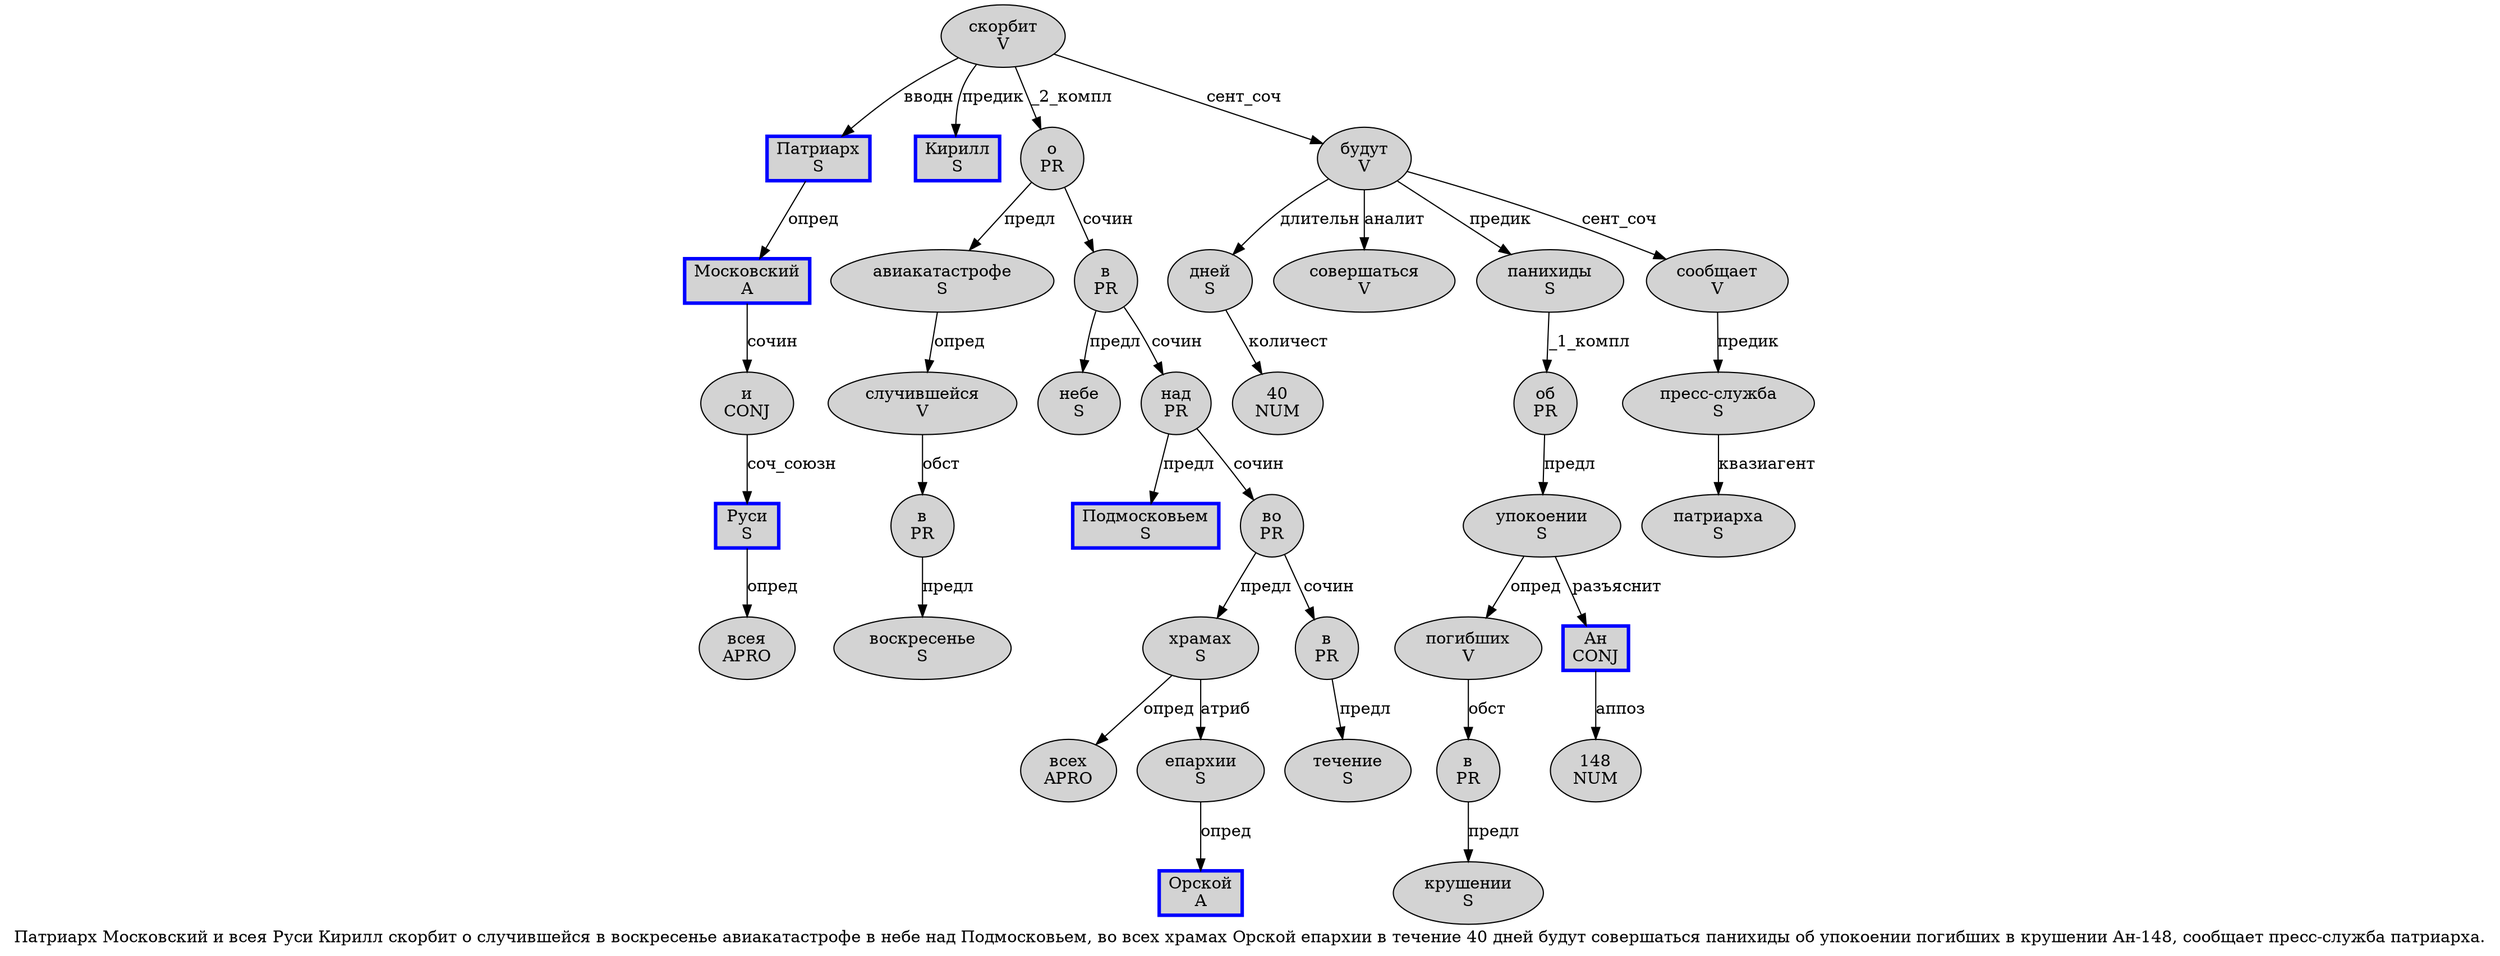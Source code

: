 digraph SENTENCE_1435 {
	graph [label="Патриарх Московский и всея Руси Кирилл скорбит о случившейся в воскресенье авиакатастрофе в небе над Подмосковьем, во всех храмах Орской епархии в течение 40 дней будут совершаться панихиды об упокоении погибших в крушении Ан-148, сообщает пресс-служба патриарха."]
	node [style=filled]
		0 [label="Патриарх
S" color=blue fillcolor=lightgray penwidth=3 shape=box]
		1 [label="Московский
A" color=blue fillcolor=lightgray penwidth=3 shape=box]
		2 [label="и
CONJ" color="" fillcolor=lightgray penwidth=1 shape=ellipse]
		3 [label="всея
APRO" color="" fillcolor=lightgray penwidth=1 shape=ellipse]
		4 [label="Руси
S" color=blue fillcolor=lightgray penwidth=3 shape=box]
		5 [label="Кирилл
S" color=blue fillcolor=lightgray penwidth=3 shape=box]
		6 [label="скорбит
V" color="" fillcolor=lightgray penwidth=1 shape=ellipse]
		7 [label="о
PR" color="" fillcolor=lightgray penwidth=1 shape=ellipse]
		8 [label="случившейся
V" color="" fillcolor=lightgray penwidth=1 shape=ellipse]
		9 [label="в
PR" color="" fillcolor=lightgray penwidth=1 shape=ellipse]
		10 [label="воскресенье
S" color="" fillcolor=lightgray penwidth=1 shape=ellipse]
		11 [label="авиакатастрофе
S" color="" fillcolor=lightgray penwidth=1 shape=ellipse]
		12 [label="в
PR" color="" fillcolor=lightgray penwidth=1 shape=ellipse]
		13 [label="небе
S" color="" fillcolor=lightgray penwidth=1 shape=ellipse]
		14 [label="над
PR" color="" fillcolor=lightgray penwidth=1 shape=ellipse]
		15 [label="Подмосковьем
S" color=blue fillcolor=lightgray penwidth=3 shape=box]
		17 [label="во
PR" color="" fillcolor=lightgray penwidth=1 shape=ellipse]
		18 [label="всех
APRO" color="" fillcolor=lightgray penwidth=1 shape=ellipse]
		19 [label="храмах
S" color="" fillcolor=lightgray penwidth=1 shape=ellipse]
		20 [label="Орской
A" color=blue fillcolor=lightgray penwidth=3 shape=box]
		21 [label="епархии
S" color="" fillcolor=lightgray penwidth=1 shape=ellipse]
		22 [label="в
PR" color="" fillcolor=lightgray penwidth=1 shape=ellipse]
		23 [label="течение
S" color="" fillcolor=lightgray penwidth=1 shape=ellipse]
		24 [label="40
NUM" color="" fillcolor=lightgray penwidth=1 shape=ellipse]
		25 [label="дней
S" color="" fillcolor=lightgray penwidth=1 shape=ellipse]
		26 [label="будут
V" color="" fillcolor=lightgray penwidth=1 shape=ellipse]
		27 [label="совершаться
V" color="" fillcolor=lightgray penwidth=1 shape=ellipse]
		28 [label="панихиды
S" color="" fillcolor=lightgray penwidth=1 shape=ellipse]
		29 [label="об
PR" color="" fillcolor=lightgray penwidth=1 shape=ellipse]
		30 [label="упокоении
S" color="" fillcolor=lightgray penwidth=1 shape=ellipse]
		31 [label="погибших
V" color="" fillcolor=lightgray penwidth=1 shape=ellipse]
		32 [label="в
PR" color="" fillcolor=lightgray penwidth=1 shape=ellipse]
		33 [label="крушении
S" color="" fillcolor=lightgray penwidth=1 shape=ellipse]
		34 [label="Ан
CONJ" color=blue fillcolor=lightgray penwidth=3 shape=box]
		36 [label="148
NUM" color="" fillcolor=lightgray penwidth=1 shape=ellipse]
		38 [label="сообщает
V" color="" fillcolor=lightgray penwidth=1 shape=ellipse]
		39 [label="пресс-служба
S" color="" fillcolor=lightgray penwidth=1 shape=ellipse]
		40 [label="патриарха
S" color="" fillcolor=lightgray penwidth=1 shape=ellipse]
			1 -> 2 [label="сочин"]
			39 -> 40 [label="квазиагент"]
			29 -> 30 [label="предл"]
			9 -> 10 [label="предл"]
			6 -> 0 [label="вводн"]
			6 -> 5 [label="предик"]
			6 -> 7 [label="_2_компл"]
			6 -> 26 [label="сент_соч"]
			14 -> 15 [label="предл"]
			14 -> 17 [label="сочин"]
			28 -> 29 [label="_1_компл"]
			0 -> 1 [label="опред"]
			17 -> 19 [label="предл"]
			17 -> 22 [label="сочин"]
			8 -> 9 [label="обст"]
			11 -> 8 [label="опред"]
			30 -> 31 [label="опред"]
			30 -> 34 [label="разъяснит"]
			22 -> 23 [label="предл"]
			21 -> 20 [label="опред"]
			31 -> 32 [label="обст"]
			12 -> 13 [label="предл"]
			12 -> 14 [label="сочин"]
			2 -> 4 [label="соч_союзн"]
			7 -> 11 [label="предл"]
			7 -> 12 [label="сочин"]
			4 -> 3 [label="опред"]
			34 -> 36 [label="аппоз"]
			19 -> 18 [label="опред"]
			19 -> 21 [label="атриб"]
			26 -> 25 [label="длительн"]
			26 -> 27 [label="аналит"]
			26 -> 28 [label="предик"]
			26 -> 38 [label="сент_соч"]
			32 -> 33 [label="предл"]
			25 -> 24 [label="количест"]
			38 -> 39 [label="предик"]
}